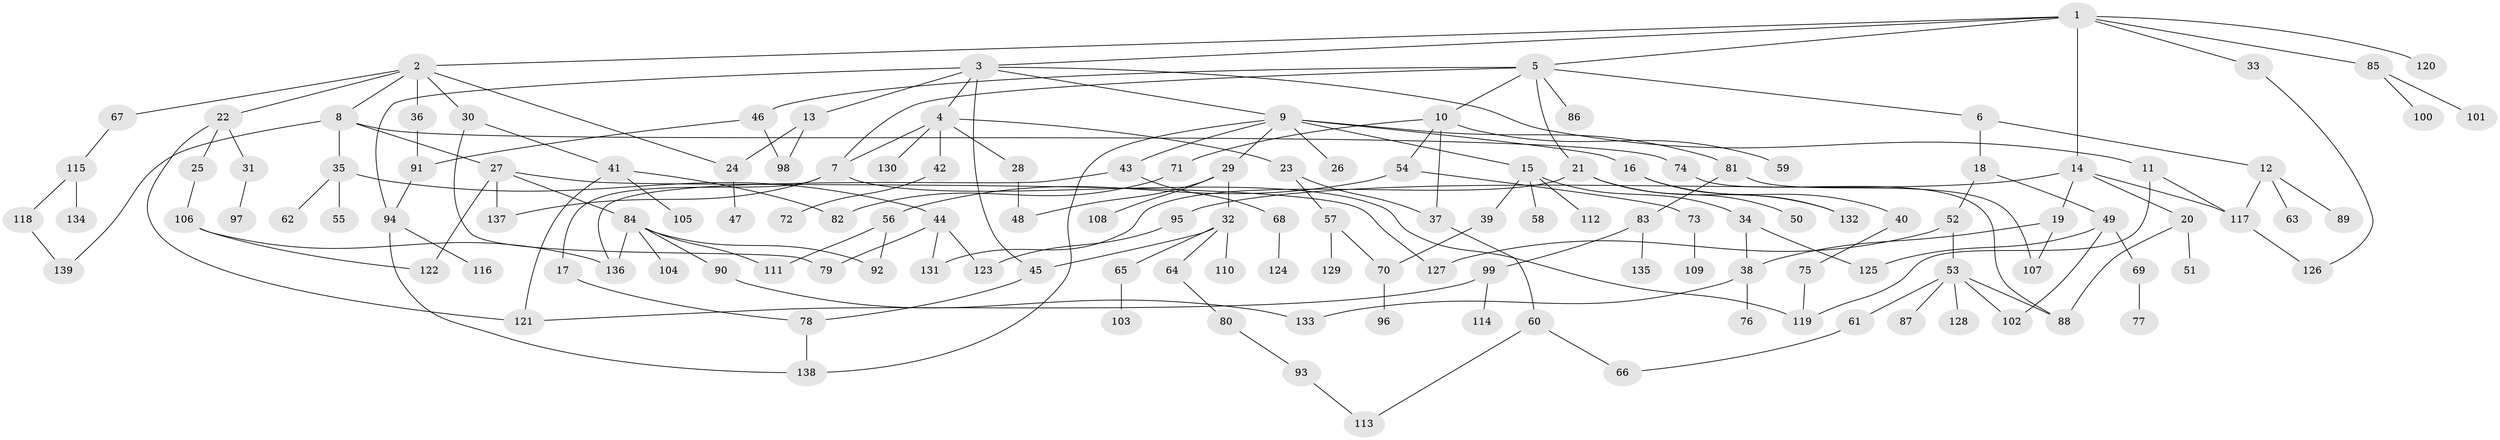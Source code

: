 // coarse degree distribution, {1: 0.4727272727272727, 7: 0.05454545454545454, 2: 0.21818181818181817, 10: 0.01818181818181818, 4: 0.10909090909090909, 3: 0.05454545454545454, 5: 0.01818181818181818, 6: 0.03636363636363636, 17: 0.01818181818181818}
// Generated by graph-tools (version 1.1) at 2025/45/03/04/25 21:45:53]
// undirected, 139 vertices, 179 edges
graph export_dot {
graph [start="1"]
  node [color=gray90,style=filled];
  1;
  2;
  3;
  4;
  5;
  6;
  7;
  8;
  9;
  10;
  11;
  12;
  13;
  14;
  15;
  16;
  17;
  18;
  19;
  20;
  21;
  22;
  23;
  24;
  25;
  26;
  27;
  28;
  29;
  30;
  31;
  32;
  33;
  34;
  35;
  36;
  37;
  38;
  39;
  40;
  41;
  42;
  43;
  44;
  45;
  46;
  47;
  48;
  49;
  50;
  51;
  52;
  53;
  54;
  55;
  56;
  57;
  58;
  59;
  60;
  61;
  62;
  63;
  64;
  65;
  66;
  67;
  68;
  69;
  70;
  71;
  72;
  73;
  74;
  75;
  76;
  77;
  78;
  79;
  80;
  81;
  82;
  83;
  84;
  85;
  86;
  87;
  88;
  89;
  90;
  91;
  92;
  93;
  94;
  95;
  96;
  97;
  98;
  99;
  100;
  101;
  102;
  103;
  104;
  105;
  106;
  107;
  108;
  109;
  110;
  111;
  112;
  113;
  114;
  115;
  116;
  117;
  118;
  119;
  120;
  121;
  122;
  123;
  124;
  125;
  126;
  127;
  128;
  129;
  130;
  131;
  132;
  133;
  134;
  135;
  136;
  137;
  138;
  139;
  1 -- 2;
  1 -- 3;
  1 -- 5;
  1 -- 14;
  1 -- 33;
  1 -- 85;
  1 -- 120;
  2 -- 8;
  2 -- 22;
  2 -- 24;
  2 -- 30;
  2 -- 36;
  2 -- 67;
  3 -- 4;
  3 -- 9;
  3 -- 11;
  3 -- 13;
  3 -- 45;
  3 -- 94;
  4 -- 23;
  4 -- 28;
  4 -- 42;
  4 -- 130;
  4 -- 7;
  5 -- 6;
  5 -- 7;
  5 -- 10;
  5 -- 21;
  5 -- 46;
  5 -- 86;
  6 -- 12;
  6 -- 18;
  7 -- 17;
  7 -- 137;
  7 -- 119;
  8 -- 27;
  8 -- 35;
  8 -- 74;
  8 -- 139;
  9 -- 15;
  9 -- 16;
  9 -- 26;
  9 -- 29;
  9 -- 43;
  9 -- 81;
  9 -- 138;
  10 -- 54;
  10 -- 59;
  10 -- 71;
  10 -- 37;
  11 -- 119;
  11 -- 117;
  12 -- 63;
  12 -- 89;
  12 -- 117;
  13 -- 98;
  13 -- 24;
  14 -- 19;
  14 -- 20;
  14 -- 95;
  14 -- 117;
  15 -- 34;
  15 -- 39;
  15 -- 58;
  15 -- 112;
  16 -- 40;
  16 -- 132;
  17 -- 78;
  18 -- 49;
  18 -- 52;
  19 -- 107;
  19 -- 38;
  20 -- 51;
  20 -- 88;
  21 -- 50;
  21 -- 131;
  21 -- 132;
  22 -- 25;
  22 -- 31;
  22 -- 121;
  23 -- 37;
  23 -- 57;
  24 -- 47;
  25 -- 106;
  27 -- 84;
  27 -- 122;
  27 -- 127;
  27 -- 137;
  28 -- 48;
  29 -- 32;
  29 -- 108;
  29 -- 48;
  30 -- 41;
  30 -- 79;
  31 -- 97;
  32 -- 64;
  32 -- 65;
  32 -- 110;
  32 -- 45;
  33 -- 126;
  34 -- 38;
  34 -- 125;
  35 -- 44;
  35 -- 55;
  35 -- 62;
  36 -- 91;
  37 -- 60;
  38 -- 76;
  38 -- 133;
  39 -- 70;
  40 -- 75;
  41 -- 105;
  41 -- 121;
  41 -- 82;
  42 -- 72;
  43 -- 68;
  43 -- 136;
  44 -- 79;
  44 -- 123;
  44 -- 131;
  45 -- 78;
  46 -- 98;
  46 -- 91;
  49 -- 69;
  49 -- 102;
  49 -- 125;
  52 -- 53;
  52 -- 127;
  53 -- 61;
  53 -- 87;
  53 -- 128;
  53 -- 102;
  53 -- 88;
  54 -- 56;
  54 -- 73;
  56 -- 92;
  56 -- 111;
  57 -- 129;
  57 -- 70;
  60 -- 66;
  60 -- 113;
  61 -- 66;
  64 -- 80;
  65 -- 103;
  67 -- 115;
  68 -- 124;
  69 -- 77;
  70 -- 96;
  71 -- 82;
  73 -- 109;
  74 -- 88;
  75 -- 119;
  78 -- 138;
  80 -- 93;
  81 -- 83;
  81 -- 107;
  83 -- 99;
  83 -- 135;
  84 -- 90;
  84 -- 92;
  84 -- 104;
  84 -- 111;
  84 -- 136;
  85 -- 100;
  85 -- 101;
  90 -- 133;
  91 -- 94;
  93 -- 113;
  94 -- 116;
  94 -- 138;
  95 -- 123;
  99 -- 114;
  99 -- 121;
  106 -- 136;
  106 -- 122;
  115 -- 118;
  115 -- 134;
  117 -- 126;
  118 -- 139;
}
